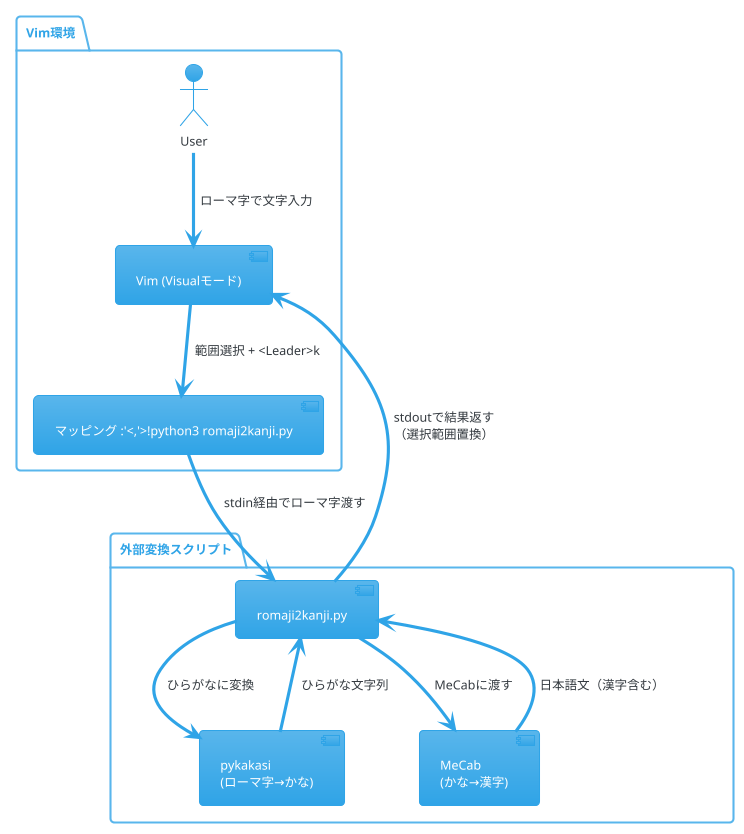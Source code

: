 @startuml
!theme cerulean

package "Vim環境" {
    actor User
    component "Vim (Visualモード)" as vim
    component "マッピング :'<,'>!python3 romaji2kanji.py" as vim_map
}

package "外部変換スクリプト" {
    component "romaji2kanji.py" as script
    component "pykakasi\n(ローマ字→かな)" as kakasi
    component "MeCab\n(かな→漢字)" as mecab
}

User --> vim : ローマ字で文字入力
vim --> vim_map : 範囲選択 + <Leader>k
vim_map --> script : stdin経由でローマ字渡す
script --> kakasi : ひらがなに変換
kakasi --> script : ひらがな文字列
script --> mecab : MeCabに渡す
mecab --> script : 日本語文（漢字含む）
script --> vim : stdoutで結果返す\n（選択範囲置換）

@enduml